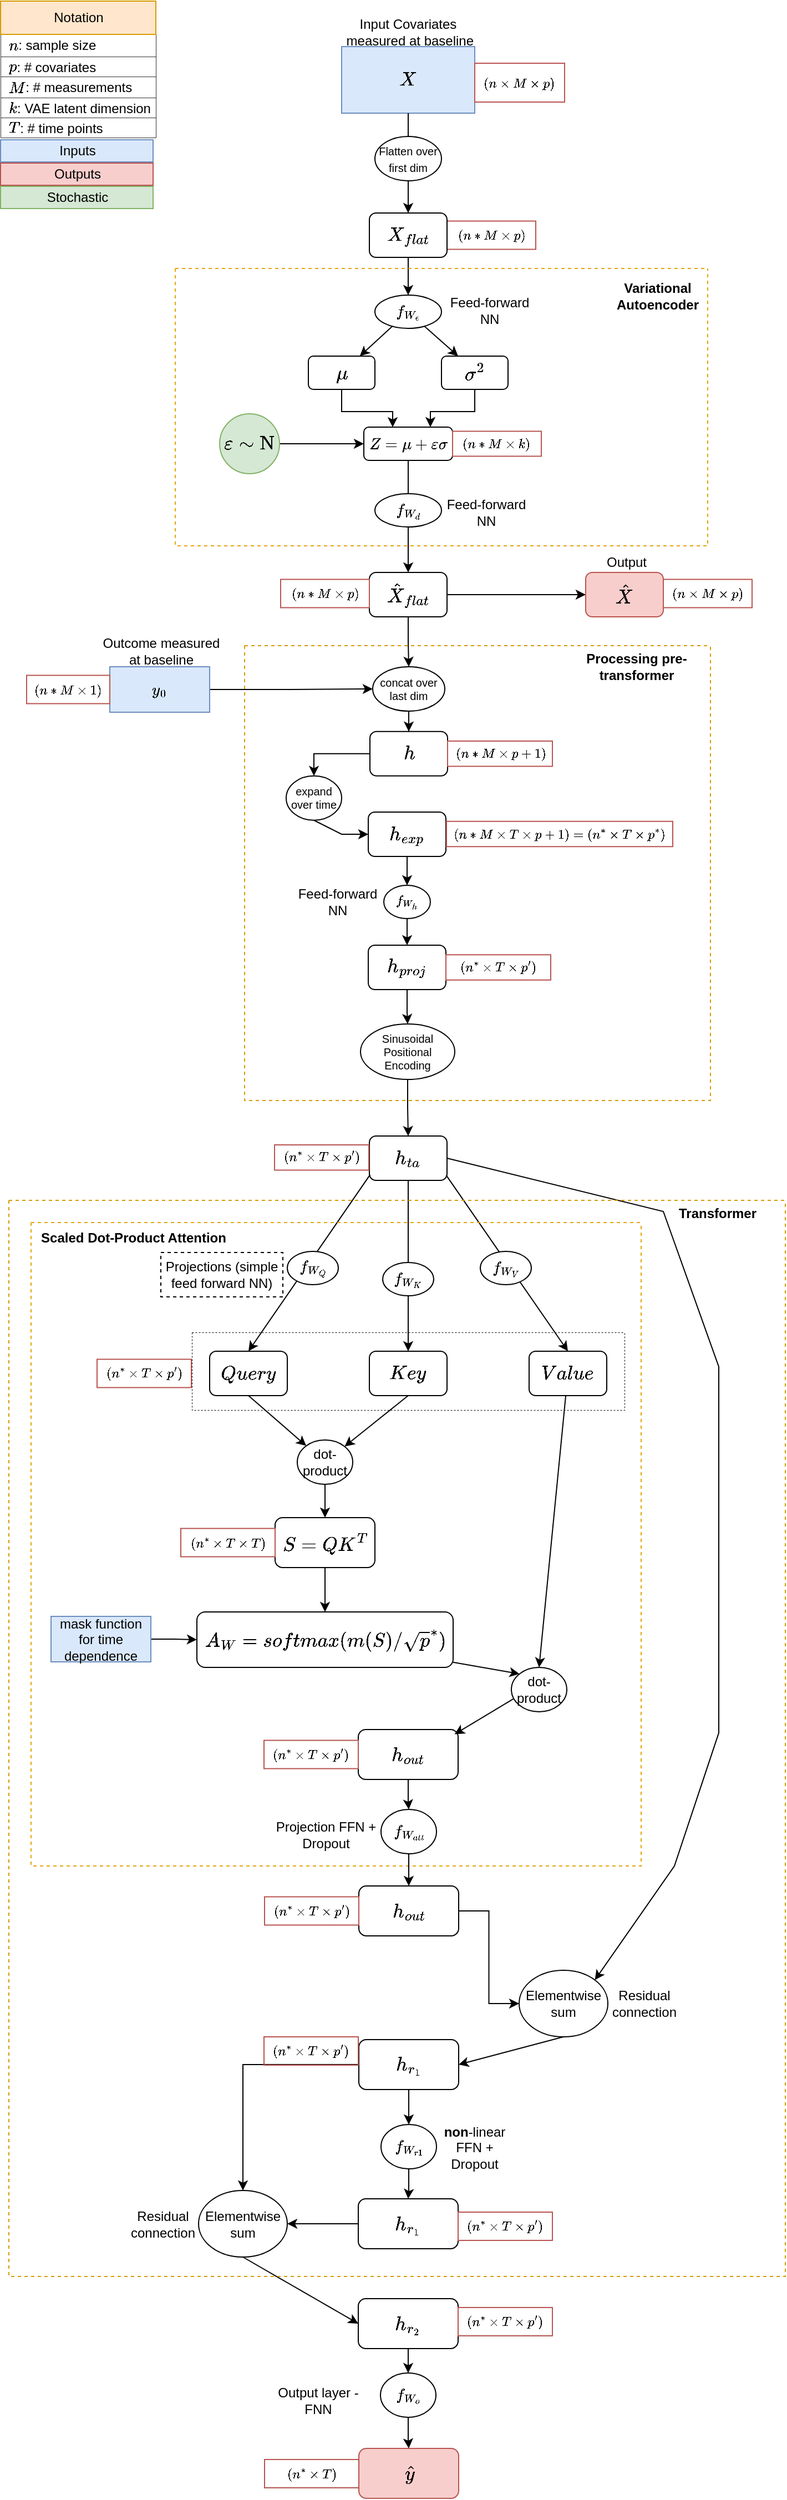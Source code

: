 <mxfile version="28.1.2" pages="2">
  <diagram name="Page-1" id="qyKOhX7wKubJx3A1yhwW">
    <mxGraphModel dx="950" dy="575" grid="1" gridSize="10" guides="1" tooltips="1" connect="1" arrows="1" fold="1" page="1" pageScale="1" pageWidth="827" pageHeight="1169" math="1" shadow="0">
      <root>
        <mxCell id="0" />
        <mxCell id="1" parent="0" />
        <mxCell id="rzhAfjj5DbKfYVlqXlJ3-1" value="&lt;div&gt;&lt;font style=&quot;font-size: 15px;&quot;&gt;\(X\)&lt;/font&gt;&lt;/div&gt;" style="rounded=0;whiteSpace=wrap;html=1;fillColor=#dae8fc;strokeColor=#6c8ebf;" parent="1" vertex="1">
          <mxGeometry x="320" y="90" width="120" height="60" as="geometry" />
        </mxCell>
        <mxCell id="rzhAfjj5DbKfYVlqXlJ3-5" value="" style="edgeStyle=orthogonalEdgeStyle;rounded=0;orthogonalLoop=1;jettySize=auto;html=1;" parent="1" source="rzhAfjj5DbKfYVlqXlJ3-2" target="rzhAfjj5DbKfYVlqXlJ3-3" edge="1">
          <mxGeometry relative="1" as="geometry" />
        </mxCell>
        <mxCell id="gshfcQeMo9viiWqzpoU_-51" style="edgeStyle=orthogonalEdgeStyle;rounded=0;orthogonalLoop=1;jettySize=auto;html=1;entryX=0;entryY=0.5;entryDx=0;entryDy=0;" parent="1" source="rzhAfjj5DbKfYVlqXlJ3-3" target="gshfcQeMo9viiWqzpoU_-39" edge="1">
          <mxGeometry relative="1" as="geometry" />
        </mxCell>
        <mxCell id="SKo15fLE6GQcyllnIHAm-7" value="" style="edgeStyle=orthogonalEdgeStyle;rounded=0;orthogonalLoop=1;jettySize=auto;html=1;" parent="1" source="rzhAfjj5DbKfYVlqXlJ3-3" target="kir_VGYGd0OHTudOm7uo-5" edge="1">
          <mxGeometry relative="1" as="geometry" />
        </mxCell>
        <mxCell id="rzhAfjj5DbKfYVlqXlJ3-3" value="$$\hat{X}_{flat}$$" style="rounded=1;whiteSpace=wrap;html=1;fontSize=15;" parent="1" vertex="1">
          <mxGeometry x="345" y="564" width="70" height="40" as="geometry" />
        </mxCell>
        <mxCell id="rzhAfjj5DbKfYVlqXlJ3-6" value="$$f_{W_e}$$" style="ellipse;whiteSpace=wrap;html=1;" parent="1" vertex="1">
          <mxGeometry x="350" y="314" width="60" height="30" as="geometry" />
        </mxCell>
        <mxCell id="rzhAfjj5DbKfYVlqXlJ3-7" value="$$f_{W_d}$$" style="ellipse;whiteSpace=wrap;html=1;" parent="1" vertex="1">
          <mxGeometry x="350" y="493" width="60" height="30" as="geometry" />
        </mxCell>
        <mxCell id="gshfcQeMo9viiWqzpoU_-1" value="$$(n \times M&amp;nbsp;\times&amp;nbsp;p)$$" style="text;html=1;align=center;verticalAlign=middle;whiteSpace=wrap;rounded=0;fillColor=none;strokeColor=#b85450;gradientColor=none;fillStyle=auto;shadow=0;fontSize=10;" parent="1" vertex="1">
          <mxGeometry x="440" y="105" width="81" height="35" as="geometry" />
        </mxCell>
        <mxCell id="gshfcQeMo9viiWqzpoU_-5" value="&lt;div&gt;Input Covariates&lt;/div&gt;&amp;nbsp;measured at baseline" style="text;html=1;align=center;verticalAlign=middle;whiteSpace=wrap;rounded=0;" parent="1" vertex="1">
          <mxGeometry x="310" y="62" width="140" height="30" as="geometry" />
        </mxCell>
        <mxCell id="gshfcQeMo9viiWqzpoU_-7" value="$$\mu$$" style="rounded=1;whiteSpace=wrap;html=1;fontSize=15;" parent="1" vertex="1">
          <mxGeometry x="290" y="369" width="60" height="30" as="geometry" />
        </mxCell>
        <mxCell id="gshfcQeMo9viiWqzpoU_-18" style="edgeStyle=orthogonalEdgeStyle;rounded=0;orthogonalLoop=1;jettySize=auto;html=1;entryX=0.75;entryY=0;entryDx=0;entryDy=0;" parent="1" source="gshfcQeMo9viiWqzpoU_-8" target="rzhAfjj5DbKfYVlqXlJ3-2" edge="1">
          <mxGeometry relative="1" as="geometry" />
        </mxCell>
        <mxCell id="gshfcQeMo9viiWqzpoU_-8" value="$$\sigma^2$$" style="rounded=1;whiteSpace=wrap;html=1;fontSize=15;" parent="1" vertex="1">
          <mxGeometry x="410" y="369" width="60" height="30" as="geometry" />
        </mxCell>
        <mxCell id="gshfcQeMo9viiWqzpoU_-9" value="" style="endArrow=none;html=1;rounded=0;entryX=0.5;entryY=1;entryDx=0;entryDy=0;exitX=0.5;exitY=0;exitDx=0;exitDy=0;" parent="1" source="gshfcQeMo9viiWqzpoU_-35" target="rzhAfjj5DbKfYVlqXlJ3-1" edge="1">
          <mxGeometry width="50" height="50" relative="1" as="geometry">
            <mxPoint x="320" y="330" as="sourcePoint" />
            <mxPoint x="370" y="280" as="targetPoint" />
          </mxGeometry>
        </mxCell>
        <mxCell id="gshfcQeMo9viiWqzpoU_-11" value="" style="endArrow=classic;html=1;rounded=0;entryX=0.25;entryY=0;entryDx=0;entryDy=0;" parent="1" source="rzhAfjj5DbKfYVlqXlJ3-6" target="gshfcQeMo9viiWqzpoU_-8" edge="1">
          <mxGeometry width="50" height="50" relative="1" as="geometry">
            <mxPoint x="320" y="463" as="sourcePoint" />
            <mxPoint x="370" y="413" as="targetPoint" />
          </mxGeometry>
        </mxCell>
        <mxCell id="gshfcQeMo9viiWqzpoU_-12" value="" style="endArrow=classic;html=1;rounded=0;" parent="1" source="rzhAfjj5DbKfYVlqXlJ3-6" target="gshfcQeMo9viiWqzpoU_-7" edge="1">
          <mxGeometry width="50" height="50" relative="1" as="geometry">
            <mxPoint x="560" y="373" as="sourcePoint" />
            <mxPoint x="591" y="402" as="targetPoint" />
          </mxGeometry>
        </mxCell>
        <mxCell id="gshfcQeMo9viiWqzpoU_-15" value="" style="edgeStyle=orthogonalEdgeStyle;rounded=0;orthogonalLoop=1;jettySize=auto;html=1;" parent="1" source="gshfcQeMo9viiWqzpoU_-14" target="rzhAfjj5DbKfYVlqXlJ3-2" edge="1">
          <mxGeometry relative="1" as="geometry" />
        </mxCell>
        <mxCell id="gshfcQeMo9viiWqzpoU_-14" value="$$\varepsilon \sim \text{N}$$" style="ellipse;whiteSpace=wrap;html=1;aspect=fixed;fontSize=15;fillColor=#d5e8d4;strokeColor=#82b366;" parent="1" vertex="1">
          <mxGeometry x="210" y="421" width="54" height="54" as="geometry" />
        </mxCell>
        <mxCell id="gshfcQeMo9viiWqzpoU_-17" style="edgeStyle=orthogonalEdgeStyle;rounded=0;orthogonalLoop=1;jettySize=auto;html=1;entryX=0.325;entryY=0.002;entryDx=0;entryDy=0;entryPerimeter=0;" parent="1" source="gshfcQeMo9viiWqzpoU_-7" target="rzhAfjj5DbKfYVlqXlJ3-2" edge="1">
          <mxGeometry relative="1" as="geometry" />
        </mxCell>
        <mxCell id="gshfcQeMo9viiWqzpoU_-25" value="" style="shape=table;startSize=0;container=1;collapsible=0;childLayout=tableLayout;fontSize=11;fillColor=none;strokeColor=default;perimeterSpacing=0;strokeWidth=0.5;opacity=80;" parent="1" vertex="1">
          <mxGeometry x="12.5" y="79" width="140" height="93" as="geometry" />
        </mxCell>
        <mxCell id="gshfcQeMo9viiWqzpoU_-26" value="" style="shape=tableRow;horizontal=0;startSize=0;swimlaneHead=0;swimlaneBody=0;strokeColor=inherit;top=0;left=0;bottom=0;right=0;collapsible=0;dropTarget=0;fillColor=none;points=[[0,0.5],[1,0.5]];portConstraint=eastwest;fontSize=16;" parent="gshfcQeMo9viiWqzpoU_-25" vertex="1">
          <mxGeometry width="140" height="20" as="geometry" />
        </mxCell>
        <mxCell id="gshfcQeMo9viiWqzpoU_-27" value="\(n\): sample size" style="shape=partialRectangle;html=1;whiteSpace=wrap;connectable=0;strokeColor=inherit;overflow=hidden;fillColor=none;top=0;left=0;bottom=0;right=0;pointerEvents=1;fontSize=12;align=left;spacingLeft=5;" parent="gshfcQeMo9viiWqzpoU_-26" vertex="1">
          <mxGeometry width="140" height="20" as="geometry">
            <mxRectangle width="140" height="20" as="alternateBounds" />
          </mxGeometry>
        </mxCell>
        <mxCell id="gshfcQeMo9viiWqzpoU_-28" value="" style="shape=tableRow;horizontal=0;startSize=0;swimlaneHead=0;swimlaneBody=0;strokeColor=inherit;top=0;left=0;bottom=0;right=0;collapsible=0;dropTarget=0;fillColor=none;points=[[0,0.5],[1,0.5]];portConstraint=eastwest;fontSize=16;" parent="gshfcQeMo9viiWqzpoU_-25" vertex="1">
          <mxGeometry y="20" width="140" height="18" as="geometry" />
        </mxCell>
        <mxCell id="gshfcQeMo9viiWqzpoU_-29" value="\(p\): # covariates" style="shape=partialRectangle;html=1;whiteSpace=wrap;connectable=0;strokeColor=inherit;overflow=hidden;fillColor=none;top=0;left=0;bottom=0;right=0;pointerEvents=1;fontSize=12;align=left;spacingLeft=5;" parent="gshfcQeMo9viiWqzpoU_-28" vertex="1">
          <mxGeometry width="140" height="18" as="geometry">
            <mxRectangle width="140" height="18" as="alternateBounds" />
          </mxGeometry>
        </mxCell>
        <mxCell id="gshfcQeMo9viiWqzpoU_-30" value="" style="shape=tableRow;horizontal=0;startSize=0;swimlaneHead=0;swimlaneBody=0;strokeColor=inherit;top=0;left=0;bottom=0;right=0;collapsible=0;dropTarget=0;fillColor=none;points=[[0,0.5],[1,0.5]];portConstraint=eastwest;fontSize=16;" parent="gshfcQeMo9viiWqzpoU_-25" vertex="1">
          <mxGeometry y="38" width="140" height="19" as="geometry" />
        </mxCell>
        <mxCell id="gshfcQeMo9viiWqzpoU_-31" value="\(M\): # measurements" style="shape=partialRectangle;html=1;whiteSpace=wrap;connectable=0;strokeColor=inherit;overflow=hidden;fillColor=none;top=0;left=0;bottom=0;right=0;pointerEvents=1;fontSize=12;align=left;spacingLeft=5;" parent="gshfcQeMo9viiWqzpoU_-30" vertex="1">
          <mxGeometry width="140" height="19" as="geometry">
            <mxRectangle width="140" height="19" as="alternateBounds" />
          </mxGeometry>
        </mxCell>
        <mxCell id="gshfcQeMo9viiWqzpoU_-32" style="shape=tableRow;horizontal=0;startSize=0;swimlaneHead=0;swimlaneBody=0;strokeColor=inherit;top=0;left=0;bottom=0;right=0;collapsible=0;dropTarget=0;fillColor=none;points=[[0,0.5],[1,0.5]];portConstraint=eastwest;fontSize=16;" parent="gshfcQeMo9viiWqzpoU_-25" vertex="1">
          <mxGeometry y="57" width="140" height="18" as="geometry" />
        </mxCell>
        <mxCell id="gshfcQeMo9viiWqzpoU_-33" value="\(k\): VAE latent dimension" style="shape=partialRectangle;html=1;whiteSpace=wrap;connectable=0;strokeColor=inherit;overflow=hidden;fillColor=none;top=0;left=0;bottom=0;right=0;pointerEvents=1;fontSize=12;align=left;spacingLeft=5;" parent="gshfcQeMo9viiWqzpoU_-32" vertex="1">
          <mxGeometry width="140" height="18" as="geometry">
            <mxRectangle width="140" height="18" as="alternateBounds" />
          </mxGeometry>
        </mxCell>
        <mxCell id="gshfcQeMo9viiWqzpoU_-48" style="shape=tableRow;horizontal=0;startSize=0;swimlaneHead=0;swimlaneBody=0;strokeColor=inherit;top=0;left=0;bottom=0;right=0;collapsible=0;dropTarget=0;fillColor=none;points=[[0,0.5],[1,0.5]];portConstraint=eastwest;fontSize=16;" parent="gshfcQeMo9viiWqzpoU_-25" vertex="1">
          <mxGeometry y="75" width="140" height="18" as="geometry" />
        </mxCell>
        <mxCell id="gshfcQeMo9viiWqzpoU_-49" value="\(T\): # time points" style="shape=partialRectangle;html=1;whiteSpace=wrap;connectable=0;strokeColor=inherit;overflow=hidden;fillColor=none;top=0;left=0;bottom=0;right=0;pointerEvents=1;fontSize=12;align=left;spacingLeft=5;" parent="gshfcQeMo9viiWqzpoU_-48" vertex="1">
          <mxGeometry width="140" height="18" as="geometry">
            <mxRectangle width="140" height="18" as="alternateBounds" />
          </mxGeometry>
        </mxCell>
        <mxCell id="gshfcQeMo9viiWqzpoU_-34" value="Notation" style="text;html=1;align=center;verticalAlign=middle;whiteSpace=wrap;rounded=0;fillColor=#ffe6cc;strokeColor=#d79b00;" parent="1" vertex="1">
          <mxGeometry x="12.5" y="49" width="140" height="30" as="geometry" />
        </mxCell>
        <mxCell id="gshfcQeMo9viiWqzpoU_-36" value="$$(n * M&amp;nbsp;\times&amp;nbsp;p)$$" style="text;html=1;align=center;verticalAlign=middle;whiteSpace=wrap;rounded=0;fillColor=none;strokeColor=#b85450;gradientColor=none;fillStyle=auto;shadow=0;fontSize=10;" parent="1" vertex="1">
          <mxGeometry x="415" y="247.25" width="80" height="25.5" as="geometry" />
        </mxCell>
        <mxCell id="SKo15fLE6GQcyllnIHAm-4" value="" style="edgeStyle=orthogonalEdgeStyle;rounded=0;orthogonalLoop=1;jettySize=auto;html=1;entryX=0.5;entryY=0;entryDx=0;entryDy=0;" parent="1" source="gshfcQeMo9viiWqzpoU_-37" target="rzhAfjj5DbKfYVlqXlJ3-6" edge="1">
          <mxGeometry relative="1" as="geometry" />
        </mxCell>
        <mxCell id="gshfcQeMo9viiWqzpoU_-37" value="$$X_{flat}$$" style="rounded=1;whiteSpace=wrap;html=1;fontSize=15;" parent="1" vertex="1">
          <mxGeometry x="345" y="240" width="70" height="40" as="geometry" />
        </mxCell>
        <mxCell id="gshfcQeMo9viiWqzpoU_-38" value="$$(n * M&amp;nbsp;\times&amp;nbsp;p)$$" style="text;html=1;align=center;verticalAlign=middle;whiteSpace=wrap;rounded=0;fillColor=none;strokeColor=#b85450;gradientColor=none;fillStyle=auto;shadow=0;fontSize=10;" parent="1" vertex="1">
          <mxGeometry x="265" y="570.25" width="80" height="25.5" as="geometry" />
        </mxCell>
        <mxCell id="gshfcQeMo9viiWqzpoU_-39" value="$$\hat{X}$$" style="rounded=1;whiteSpace=wrap;html=1;fontSize=15;fillColor=#f8cecc;strokeColor=#b85450;" parent="1" vertex="1">
          <mxGeometry x="540" y="564" width="70" height="40" as="geometry" />
        </mxCell>
        <mxCell id="gshfcQeMo9viiWqzpoU_-41" value="Output" style="text;html=1;align=center;verticalAlign=middle;whiteSpace=wrap;rounded=0;" parent="1" vertex="1">
          <mxGeometry x="547" y="540" width="60" height="30" as="geometry" />
        </mxCell>
        <mxCell id="gshfcQeMo9viiWqzpoU_-42" value="$$(n \times M&amp;nbsp;\times&amp;nbsp;p)$$" style="text;html=1;align=center;verticalAlign=middle;whiteSpace=wrap;rounded=0;fillColor=none;strokeColor=#b85450;gradientColor=none;fillStyle=auto;shadow=0;fontSize=10;" parent="1" vertex="1">
          <mxGeometry x="610" y="570.25" width="80" height="25.5" as="geometry" />
        </mxCell>
        <mxCell id="SKo15fLE6GQcyllnIHAm-9" value="" style="edgeStyle=orthogonalEdgeStyle;rounded=0;orthogonalLoop=1;jettySize=auto;html=1;entryX=0;entryY=0.5;entryDx=0;entryDy=0;" parent="1" source="gshfcQeMo9viiWqzpoU_-52" target="kir_VGYGd0OHTudOm7uo-5" edge="1">
          <mxGeometry relative="1" as="geometry">
            <mxPoint x="300" y="689.5" as="targetPoint" />
          </mxGeometry>
        </mxCell>
        <mxCell id="gshfcQeMo9viiWqzpoU_-52" value="$$y_0$$" style="rounded=0;whiteSpace=wrap;html=1;fillColor=#dae8fc;strokeColor=#6c8ebf;" parent="1" vertex="1">
          <mxGeometry x="111" y="649" width="90" height="41" as="geometry" />
        </mxCell>
        <mxCell id="gshfcQeMo9viiWqzpoU_-53" value="$$(n * M \times 1)$$" style="text;html=1;align=center;verticalAlign=middle;whiteSpace=wrap;rounded=0;fillColor=none;strokeColor=#b85450;gradientColor=none;fillStyle=auto;shadow=0;fontSize=10;" parent="1" vertex="1">
          <mxGeometry x="36" y="656.75" width="75" height="25.5" as="geometry" />
        </mxCell>
        <mxCell id="kir_VGYGd0OHTudOm7uo-4" value="&lt;div&gt;$$h_{ta}$$&lt;/div&gt;" style="rounded=1;whiteSpace=wrap;html=1;fontSize=15;" parent="1" vertex="1">
          <mxGeometry x="345" y="1072" width="70" height="40" as="geometry" />
        </mxCell>
        <mxCell id="SKo15fLE6GQcyllnIHAm-11" value="" style="edgeStyle=orthogonalEdgeStyle;rounded=0;orthogonalLoop=1;jettySize=auto;html=1;entryX=0.5;entryY=0;entryDx=0;entryDy=0;" parent="1" source="kir_VGYGd0OHTudOm7uo-5" target="SKo15fLE6GQcyllnIHAm-10" edge="1">
          <mxGeometry relative="1" as="geometry" />
        </mxCell>
        <mxCell id="kir_VGYGd0OHTudOm7uo-5" value="concat over last dim" style="ellipse;whiteSpace=wrap;html=1;fontSize=10;" parent="1" vertex="1">
          <mxGeometry x="348" y="649" width="65" height="40" as="geometry" />
        </mxCell>
        <mxCell id="kir_VGYGd0OHTudOm7uo-12" value="" style="swimlane;startSize=0;dashed=1;strokeColor=light-dark(#e5a50a, #ededed);container=0;" parent="1" vertex="1">
          <mxGeometry x="170" y="290" width="480" height="250" as="geometry" />
        </mxCell>
        <mxCell id="kir_VGYGd0OHTudOm7uo-13" value="&lt;b&gt;Variational Autoencoder&lt;/b&gt;" style="text;html=1;align=center;verticalAlign=middle;whiteSpace=wrap;rounded=0;" parent="kir_VGYGd0OHTudOm7uo-12" vertex="1">
          <mxGeometry x="405" y="10" width="60" height="30" as="geometry" />
        </mxCell>
        <mxCell id="kir_VGYGd0OHTudOm7uo-14" value="$$Query$$" style="rounded=1;whiteSpace=wrap;html=1;fontSize=15;" parent="1" vertex="1">
          <mxGeometry x="201" y="1266" width="70" height="40" as="geometry" />
        </mxCell>
        <mxCell id="kir_VGYGd0OHTudOm7uo-15" value="$$Value$$" style="rounded=1;whiteSpace=wrap;html=1;fontSize=15;" parent="1" vertex="1">
          <mxGeometry x="489" y="1266" width="70" height="40" as="geometry" />
        </mxCell>
        <mxCell id="kir_VGYGd0OHTudOm7uo-16" value="$$Key$$" style="rounded=1;whiteSpace=wrap;html=1;fontSize=15;" parent="1" vertex="1">
          <mxGeometry x="345" y="1266" width="70" height="40" as="geometry" />
        </mxCell>
        <mxCell id="kir_VGYGd0OHTudOm7uo-18" value="" style="endArrow=classic;html=1;rounded=0;exitX=0.01;exitY=0.87;exitDx=0;exitDy=0;exitPerimeter=0;entryX=0.5;entryY=0;entryDx=0;entryDy=0;" parent="1" source="kir_VGYGd0OHTudOm7uo-4" target="kir_VGYGd0OHTudOm7uo-14" edge="1">
          <mxGeometry width="50" height="50" relative="1" as="geometry">
            <mxPoint x="330" y="1246" as="sourcePoint" />
            <mxPoint x="380" y="1196" as="targetPoint" />
          </mxGeometry>
        </mxCell>
        <mxCell id="kir_VGYGd0OHTudOm7uo-19" value="" style="endArrow=classic;html=1;rounded=0;entryX=0.5;entryY=0;entryDx=0;entryDy=0;exitX=0.989;exitY=0.882;exitDx=0;exitDy=0;exitPerimeter=0;" parent="1" source="kir_VGYGd0OHTudOm7uo-4" target="kir_VGYGd0OHTudOm7uo-15" edge="1">
          <mxGeometry width="50" height="50" relative="1" as="geometry">
            <mxPoint x="530" y="1186" as="sourcePoint" />
            <mxPoint x="420" y="1311" as="targetPoint" />
          </mxGeometry>
        </mxCell>
        <mxCell id="kir_VGYGd0OHTudOm7uo-20" value="" style="endArrow=classic;html=1;rounded=0;entryX=0.5;entryY=0;entryDx=0;entryDy=0;" parent="1" source="kir_VGYGd0OHTudOm7uo-4" target="kir_VGYGd0OHTudOm7uo-16" edge="1">
          <mxGeometry width="50" height="50" relative="1" as="geometry">
            <mxPoint x="540" y="1186" as="sourcePoint" />
            <mxPoint x="430" y="1311" as="targetPoint" />
          </mxGeometry>
        </mxCell>
        <mxCell id="kir_VGYGd0OHTudOm7uo-21" value="$$f_{W_Q}$$" style="ellipse;whiteSpace=wrap;html=1;" parent="1" vertex="1">
          <mxGeometry x="271" y="1176" width="46" height="30" as="geometry" />
        </mxCell>
        <mxCell id="kir_VGYGd0OHTudOm7uo-22" value="$$f_{W_K}$$" style="ellipse;whiteSpace=wrap;html=1;" parent="1" vertex="1">
          <mxGeometry x="357" y="1186" width="46" height="30" as="geometry" />
        </mxCell>
        <mxCell id="kir_VGYGd0OHTudOm7uo-23" value="$$f_{W_V}$$" style="ellipse;whiteSpace=wrap;html=1;" parent="1" vertex="1">
          <mxGeometry x="445" y="1176" width="46" height="30" as="geometry" />
        </mxCell>
        <mxCell id="kir_VGYGd0OHTudOm7uo-26" value="Projections (simple feed forward NN)" style="text;html=1;align=center;verticalAlign=middle;whiteSpace=wrap;rounded=0;dashed=1;strokeColor=default;" parent="1" vertex="1">
          <mxGeometry x="157" y="1177" width="110" height="40" as="geometry" />
        </mxCell>
        <mxCell id="kir_VGYGd0OHTudOm7uo-27" value="$$(n^* \times T \times&amp;nbsp;p&#39;)$$" style="text;html=1;align=center;verticalAlign=middle;whiteSpace=wrap;rounded=0;fillColor=none;strokeColor=#b85450;gradientColor=none;fillStyle=auto;shadow=0;fontSize=10;" parent="1" vertex="1">
          <mxGeometry x="99.5" y="1273.25" width="85" height="25.5" as="geometry" />
        </mxCell>
        <mxCell id="kir_VGYGd0OHTudOm7uo-28" value="" style="swimlane;startSize=0;dashed=1;strokeWidth=0.5;" parent="1" vertex="1">
          <mxGeometry x="185" y="1249" width="390" height="70" as="geometry" />
        </mxCell>
        <mxCell id="kir_VGYGd0OHTudOm7uo-39" value="" style="edgeStyle=orthogonalEdgeStyle;rounded=0;orthogonalLoop=1;jettySize=auto;html=1;" parent="1" source="kir_VGYGd0OHTudOm7uo-29" target="kir_VGYGd0OHTudOm7uo-38" edge="1">
          <mxGeometry relative="1" as="geometry" />
        </mxCell>
        <mxCell id="kir_VGYGd0OHTudOm7uo-29" value="$$S = QK^T$$" style="rounded=1;whiteSpace=wrap;html=1;fontSize=15;" parent="1" vertex="1">
          <mxGeometry x="260" y="1416" width="90" height="45" as="geometry" />
        </mxCell>
        <mxCell id="kir_VGYGd0OHTudOm7uo-30" value="" style="endArrow=classic;html=1;rounded=0;exitX=0.5;exitY=1;exitDx=0;exitDy=0;" parent="1" source="kir_VGYGd0OHTudOm7uo-14" target="kir_VGYGd0OHTudOm7uo-31" edge="1">
          <mxGeometry width="50" height="50" relative="1" as="geometry">
            <mxPoint x="410" y="1456" as="sourcePoint" />
            <mxPoint x="460" y="1406" as="targetPoint" />
          </mxGeometry>
        </mxCell>
        <mxCell id="kir_VGYGd0OHTudOm7uo-34" value="" style="edgeStyle=orthogonalEdgeStyle;rounded=0;orthogonalLoop=1;jettySize=auto;html=1;" parent="1" source="kir_VGYGd0OHTudOm7uo-31" target="kir_VGYGd0OHTudOm7uo-29" edge="1">
          <mxGeometry relative="1" as="geometry" />
        </mxCell>
        <mxCell id="kir_VGYGd0OHTudOm7uo-31" value="dot-product" style="ellipse;whiteSpace=wrap;html=1;" parent="1" vertex="1">
          <mxGeometry x="280" y="1346" width="50" height="40" as="geometry" />
        </mxCell>
        <mxCell id="kir_VGYGd0OHTudOm7uo-32" value="" style="endArrow=classic;html=1;rounded=0;exitX=0.5;exitY=1;exitDx=0;exitDy=0;" parent="1" source="kir_VGYGd0OHTudOm7uo-16" target="kir_VGYGd0OHTudOm7uo-31" edge="1">
          <mxGeometry width="50" height="50" relative="1" as="geometry">
            <mxPoint x="340" y="1366" as="sourcePoint" />
            <mxPoint x="392" y="1411" as="targetPoint" />
          </mxGeometry>
        </mxCell>
        <mxCell id="kir_VGYGd0OHTudOm7uo-35" value="$$(n^* \times T \times T)$$" style="text;html=1;align=center;verticalAlign=middle;whiteSpace=wrap;rounded=0;fillColor=none;strokeColor=#b85450;gradientColor=none;fillStyle=auto;shadow=0;fontSize=10;" parent="1" vertex="1">
          <mxGeometry x="175" y="1425.75" width="85" height="25.5" as="geometry" />
        </mxCell>
        <mxCell id="kir_VGYGd0OHTudOm7uo-38" value="$$A_W = softmax(m(S) / \sqrt p^*)$$" style="rounded=1;whiteSpace=wrap;html=1;fontSize=15;" parent="1" vertex="1">
          <mxGeometry x="189.5" y="1501" width="231" height="50" as="geometry" />
        </mxCell>
        <mxCell id="kir_VGYGd0OHTudOm7uo-41" value="" style="edgeStyle=orthogonalEdgeStyle;rounded=0;orthogonalLoop=1;jettySize=auto;html=1;" parent="1" source="kir_VGYGd0OHTudOm7uo-40" target="kir_VGYGd0OHTudOm7uo-38" edge="1">
          <mxGeometry relative="1" as="geometry" />
        </mxCell>
        <mxCell id="kir_VGYGd0OHTudOm7uo-40" value="&lt;div&gt;mask function for time dependence&lt;/div&gt;" style="rounded=0;whiteSpace=wrap;html=1;fillColor=#dae8fc;strokeColor=#6c8ebf;" parent="1" vertex="1">
          <mxGeometry x="58" y="1505" width="90" height="41" as="geometry" />
        </mxCell>
        <mxCell id="kir_VGYGd0OHTudOm7uo-42" value="dot-product" style="ellipse;whiteSpace=wrap;html=1;" parent="1" vertex="1">
          <mxGeometry x="473" y="1551" width="50" height="40" as="geometry" />
        </mxCell>
        <mxCell id="SKo15fLE6GQcyllnIHAm-31" value="" style="edgeStyle=orthogonalEdgeStyle;rounded=0;orthogonalLoop=1;jettySize=auto;html=1;entryX=0.5;entryY=0;entryDx=0;entryDy=0;" parent="1" source="kir_VGYGd0OHTudOm7uo-43" target="SKo15fLE6GQcyllnIHAm-29" edge="1">
          <mxGeometry relative="1" as="geometry" />
        </mxCell>
        <mxCell id="kir_VGYGd0OHTudOm7uo-43" value="$$h_{out}$$" style="rounded=1;whiteSpace=wrap;html=1;fontSize=15;" parent="1" vertex="1">
          <mxGeometry x="335" y="1607" width="90" height="45" as="geometry" />
        </mxCell>
        <mxCell id="kir_VGYGd0OHTudOm7uo-44" value="" style="endArrow=classic;html=1;rounded=0;exitX=0.034;exitY=0.71;exitDx=0;exitDy=0;entryX=0.965;entryY=0.095;entryDx=0;entryDy=0;entryPerimeter=0;exitPerimeter=0;" parent="1" source="kir_VGYGd0OHTudOm7uo-42" target="kir_VGYGd0OHTudOm7uo-43" edge="1">
          <mxGeometry width="50" height="50" relative="1" as="geometry">
            <mxPoint x="480" y="1702" as="sourcePoint" />
            <mxPoint x="530" y="1652" as="targetPoint" />
          </mxGeometry>
        </mxCell>
        <mxCell id="kir_VGYGd0OHTudOm7uo-45" value="" style="endArrow=classic;html=1;rounded=0;entryX=0;entryY=0;entryDx=0;entryDy=0;" parent="1" source="kir_VGYGd0OHTudOm7uo-38" target="kir_VGYGd0OHTudOm7uo-42" edge="1">
          <mxGeometry width="50" height="50" relative="1" as="geometry">
            <mxPoint x="561" y="1606" as="sourcePoint" />
            <mxPoint x="510" y="1646" as="targetPoint" />
          </mxGeometry>
        </mxCell>
        <mxCell id="kir_VGYGd0OHTudOm7uo-46" value="" style="endArrow=classic;html=1;rounded=0;entryX=0.5;entryY=0;entryDx=0;entryDy=0;" parent="1" source="kir_VGYGd0OHTudOm7uo-15" target="kir_VGYGd0OHTudOm7uo-42" edge="1">
          <mxGeometry width="50" height="50" relative="1" as="geometry">
            <mxPoint x="601" y="1426" as="sourcePoint" />
            <mxPoint x="550" y="1466" as="targetPoint" />
          </mxGeometry>
        </mxCell>
        <mxCell id="kir_VGYGd0OHTudOm7uo-47" value="$$(n^* \times T \times&amp;nbsp;p&#39;)$$" style="text;html=1;align=center;verticalAlign=middle;whiteSpace=wrap;rounded=0;fillColor=none;strokeColor=#b85450;gradientColor=none;fillStyle=auto;shadow=0;fontSize=10;" parent="1" vertex="1">
          <mxGeometry x="250" y="1616.75" width="85" height="25.5" as="geometry" />
        </mxCell>
        <mxCell id="SKo15fLE6GQcyllnIHAm-63" value="" style="edgeStyle=orthogonalEdgeStyle;rounded=0;orthogonalLoop=1;jettySize=auto;html=1;" parent="1" source="kir_VGYGd0OHTudOm7uo-48" target="kir_VGYGd0OHTudOm7uo-50" edge="1">
          <mxGeometry relative="1" as="geometry" />
        </mxCell>
        <mxCell id="kir_VGYGd0OHTudOm7uo-48" value="$$f_{W_o}$$" style="ellipse;whiteSpace=wrap;html=1;" parent="1" vertex="1">
          <mxGeometry x="355" y="2187" width="50" height="40" as="geometry" />
        </mxCell>
        <mxCell id="kir_VGYGd0OHTudOm7uo-50" value="$$\hat{y}$$" style="rounded=1;whiteSpace=wrap;html=1;fontSize=15;fillColor=#f8cecc;strokeColor=#b85450;" parent="1" vertex="1">
          <mxGeometry x="335.5" y="2255" width="90" height="45" as="geometry" />
        </mxCell>
        <mxCell id="kir_VGYGd0OHTudOm7uo-52" value="$$(n^* \times T)$$" style="text;html=1;align=center;verticalAlign=middle;whiteSpace=wrap;rounded=0;fillColor=none;strokeColor=#b85450;gradientColor=none;fillStyle=auto;shadow=0;fontSize=10;" parent="1" vertex="1">
          <mxGeometry x="250.5" y="2265" width="85" height="25.5" as="geometry" />
        </mxCell>
        <mxCell id="kir_VGYGd0OHTudOm7uo-53" value="Output layer - FNN" style="text;html=1;align=center;verticalAlign=middle;whiteSpace=wrap;rounded=0;" parent="1" vertex="1">
          <mxGeometry x="249" y="2197" width="100" height="30" as="geometry" />
        </mxCell>
        <mxCell id="kir_VGYGd0OHTudOm7uo-56" value="" style="swimlane;startSize=0;dashed=1;strokeColor=light-dark(#e5a50a, #ededed);container=0;" parent="1" vertex="1">
          <mxGeometry x="40" y="1150" width="550" height="580" as="geometry">
            <mxRectangle x="40" y="960" width="50" height="40" as="alternateBounds" />
          </mxGeometry>
        </mxCell>
        <mxCell id="kir_VGYGd0OHTudOm7uo-57" value="&lt;b&gt;Scaled Dot-Product Attention&lt;/b&gt;" style="text;html=1;align=center;verticalAlign=middle;whiteSpace=wrap;rounded=0;" parent="kir_VGYGd0OHTudOm7uo-56" vertex="1">
          <mxGeometry y="-1" width="185" height="30" as="geometry" />
        </mxCell>
        <mxCell id="SKo15fLE6GQcyllnIHAm-3" style="edgeStyle=orthogonalEdgeStyle;rounded=0;orthogonalLoop=1;jettySize=auto;html=1;entryX=0.5;entryY=0;entryDx=0;entryDy=0;" parent="1" source="gshfcQeMo9viiWqzpoU_-35" target="gshfcQeMo9viiWqzpoU_-37" edge="1">
          <mxGeometry relative="1" as="geometry" />
        </mxCell>
        <mxCell id="SKo15fLE6GQcyllnIHAm-5" value="Outcome measured at baseline" style="text;html=1;align=center;verticalAlign=middle;whiteSpace=wrap;rounded=0;" parent="1" vertex="1">
          <mxGeometry x="99.5" y="620" width="115" height="30" as="geometry" />
        </mxCell>
        <mxCell id="SKo15fLE6GQcyllnIHAm-22" value="" style="edgeStyle=orthogonalEdgeStyle;rounded=0;orthogonalLoop=1;jettySize=auto;html=1;entryX=0.5;entryY=0;entryDx=0;entryDy=0;" parent="1" source="SKo15fLE6GQcyllnIHAm-18" target="kir_VGYGd0OHTudOm7uo-4" edge="1">
          <mxGeometry relative="1" as="geometry">
            <mxPoint x="380" y="1030" as="targetPoint" />
          </mxGeometry>
        </mxCell>
        <mxCell id="SKo15fLE6GQcyllnIHAm-18" value="Sinusoidal Positional Encoding" style="ellipse;whiteSpace=wrap;html=1;fontSize=10;" parent="1" vertex="1">
          <mxGeometry x="337" y="971" width="85" height="50" as="geometry" />
        </mxCell>
        <mxCell id="SKo15fLE6GQcyllnIHAm-24" value="Inputs" style="rounded=0;whiteSpace=wrap;html=1;fillColor=#dae8fc;strokeColor=#6c8ebf;" parent="1" vertex="1">
          <mxGeometry x="12.5" y="174" width="137.5" height="20" as="geometry" />
        </mxCell>
        <mxCell id="SKo15fLE6GQcyllnIHAm-26" value="&lt;div&gt;Outputs&lt;/div&gt;" style="rounded=0;whiteSpace=wrap;html=1;fillColor=#f8cecc;strokeColor=#b85450;" parent="1" vertex="1">
          <mxGeometry x="12.5" y="195" width="137.5" height="20" as="geometry" />
        </mxCell>
        <mxCell id="SKo15fLE6GQcyllnIHAm-27" value="Stochastic" style="rounded=0;whiteSpace=wrap;html=1;fillColor=#d5e8d4;strokeColor=#82b366;" parent="1" vertex="1">
          <mxGeometry x="12.5" y="216" width="137.5" height="20" as="geometry" />
        </mxCell>
        <mxCell id="SKo15fLE6GQcyllnIHAm-35" value="Elementwise sum" style="ellipse;whiteSpace=wrap;html=1;" parent="1" vertex="1">
          <mxGeometry x="480" y="1824" width="80" height="60" as="geometry" />
        </mxCell>
        <mxCell id="SKo15fLE6GQcyllnIHAm-37" value="" style="edgeStyle=orthogonalEdgeStyle;rounded=0;orthogonalLoop=1;jettySize=auto;html=1;entryX=0;entryY=0.5;entryDx=0;entryDy=0;" parent="1" source="SKo15fLE6GQcyllnIHAm-32" target="SKo15fLE6GQcyllnIHAm-35" edge="1">
          <mxGeometry relative="1" as="geometry">
            <mxPoint x="380.5" y="1865.5" as="targetPoint" />
          </mxGeometry>
        </mxCell>
        <mxCell id="SKo15fLE6GQcyllnIHAm-38" value="" style="endArrow=classic;html=1;rounded=0;exitX=1;exitY=0.5;exitDx=0;exitDy=0;entryX=1;entryY=0;entryDx=0;entryDy=0;" parent="1" source="kir_VGYGd0OHTudOm7uo-4" target="SKo15fLE6GQcyllnIHAm-35" edge="1">
          <mxGeometry width="50" height="50" relative="1" as="geometry">
            <mxPoint x="650" y="1290" as="sourcePoint" />
            <mxPoint x="620" y="1750" as="targetPoint" />
            <Array as="points">
              <mxPoint x="610" y="1140" />
              <mxPoint x="660" y="1280" />
              <mxPoint x="660" y="1610" />
              <mxPoint x="620" y="1730" />
            </Array>
          </mxGeometry>
        </mxCell>
        <mxCell id="SKo15fLE6GQcyllnIHAm-39" value="Residual connection" style="text;html=1;align=center;verticalAlign=middle;whiteSpace=wrap;rounded=0;" parent="1" vertex="1">
          <mxGeometry x="563" y="1839" width="60" height="30" as="geometry" />
        </mxCell>
        <mxCell id="SKo15fLE6GQcyllnIHAm-49" value="" style="edgeStyle=orthogonalEdgeStyle;rounded=0;orthogonalLoop=1;jettySize=auto;html=1;" parent="1" source="SKo15fLE6GQcyllnIHAm-40" target="SKo15fLE6GQcyllnIHAm-48" edge="1">
          <mxGeometry relative="1" as="geometry" />
        </mxCell>
        <mxCell id="SKo15fLE6GQcyllnIHAm-40" value="$$f_{W_{r1}}$$" style="ellipse;whiteSpace=wrap;html=1;" parent="1" vertex="1">
          <mxGeometry x="355.5" y="1963" width="50" height="40" as="geometry" />
        </mxCell>
        <mxCell id="SKo15fLE6GQcyllnIHAm-45" value="" style="edgeStyle=orthogonalEdgeStyle;rounded=0;orthogonalLoop=1;jettySize=auto;html=1;entryX=0.5;entryY=0;entryDx=0;entryDy=0;" parent="1" source="SKo15fLE6GQcyllnIHAm-41" target="SKo15fLE6GQcyllnIHAm-40" edge="1">
          <mxGeometry relative="1" as="geometry" />
        </mxCell>
        <mxCell id="SKo15fLE6GQcyllnIHAm-52" value="" style="edgeStyle=orthogonalEdgeStyle;rounded=0;orthogonalLoop=1;jettySize=auto;html=1;entryX=0.5;entryY=0;entryDx=0;entryDy=0;" parent="1" source="SKo15fLE6GQcyllnIHAm-41" target="SKo15fLE6GQcyllnIHAm-46" edge="1">
          <mxGeometry relative="1" as="geometry">
            <mxPoint x="250.5" y="1909" as="targetPoint" />
          </mxGeometry>
        </mxCell>
        <mxCell id="SKo15fLE6GQcyllnIHAm-41" value="$$h_{r_1}$$" style="rounded=1;whiteSpace=wrap;html=1;fontSize=15;" parent="1" vertex="1">
          <mxGeometry x="335.5" y="1886.5" width="90" height="45" as="geometry" />
        </mxCell>
        <mxCell id="SKo15fLE6GQcyllnIHAm-42" value="" style="endArrow=classic;html=1;rounded=0;exitX=0.5;exitY=1;exitDx=0;exitDy=0;entryX=1;entryY=0.5;entryDx=0;entryDy=0;" parent="1" source="SKo15fLE6GQcyllnIHAm-35" target="SKo15fLE6GQcyllnIHAm-41" edge="1">
          <mxGeometry width="50" height="50" relative="1" as="geometry">
            <mxPoint x="513" y="2000" as="sourcePoint" />
            <mxPoint x="563" y="1950" as="targetPoint" />
            <Array as="points" />
          </mxGeometry>
        </mxCell>
        <mxCell id="SKo15fLE6GQcyllnIHAm-44" value="&lt;b&gt;non&lt;/b&gt;-linear FFN + Dropout" style="text;html=1;align=center;verticalAlign=middle;whiteSpace=wrap;rounded=0;" parent="1" vertex="1">
          <mxGeometry x="410" y="1969" width="60" height="30" as="geometry" />
        </mxCell>
        <mxCell id="SKo15fLE6GQcyllnIHAm-46" value="Elementwise sum" style="ellipse;whiteSpace=wrap;html=1;" parent="1" vertex="1">
          <mxGeometry x="191" y="2022.5" width="80" height="60" as="geometry" />
        </mxCell>
        <mxCell id="SKo15fLE6GQcyllnIHAm-47" value="Residual connection" style="text;html=1;align=center;verticalAlign=middle;whiteSpace=wrap;rounded=0;" parent="1" vertex="1">
          <mxGeometry x="129" y="2037.5" width="60" height="30" as="geometry" />
        </mxCell>
        <mxCell id="SKo15fLE6GQcyllnIHAm-50" value="" style="edgeStyle=orthogonalEdgeStyle;rounded=0;orthogonalLoop=1;jettySize=auto;html=1;" parent="1" source="SKo15fLE6GQcyllnIHAm-48" target="SKo15fLE6GQcyllnIHAm-46" edge="1">
          <mxGeometry relative="1" as="geometry" />
        </mxCell>
        <mxCell id="SKo15fLE6GQcyllnIHAm-48" value="$$h_{r_1}$$" style="rounded=1;whiteSpace=wrap;html=1;fontSize=15;" parent="1" vertex="1">
          <mxGeometry x="335" y="2030" width="90" height="45" as="geometry" />
        </mxCell>
        <mxCell id="SKo15fLE6GQcyllnIHAm-61" value="" style="edgeStyle=orthogonalEdgeStyle;rounded=0;orthogonalLoop=1;jettySize=auto;html=1;entryX=0.5;entryY=0;entryDx=0;entryDy=0;" parent="1" source="SKo15fLE6GQcyllnIHAm-53" target="kir_VGYGd0OHTudOm7uo-48" edge="1">
          <mxGeometry relative="1" as="geometry" />
        </mxCell>
        <mxCell id="SKo15fLE6GQcyllnIHAm-53" value="$$h_{r_2}$$" style="rounded=1;whiteSpace=wrap;html=1;fontSize=15;" parent="1" vertex="1">
          <mxGeometry x="335" y="2120" width="90" height="45" as="geometry" />
        </mxCell>
        <mxCell id="SKo15fLE6GQcyllnIHAm-56" value="" style="endArrow=classic;html=1;rounded=0;exitX=0.5;exitY=1;exitDx=0;exitDy=0;entryX=0;entryY=0.5;entryDx=0;entryDy=0;" parent="1" source="SKo15fLE6GQcyllnIHAm-46" target="SKo15fLE6GQcyllnIHAm-53" edge="1">
          <mxGeometry width="50" height="50" relative="1" as="geometry">
            <mxPoint x="210.0" y="2170" as="sourcePoint" />
            <mxPoint x="254.8" y="2130" as="targetPoint" />
          </mxGeometry>
        </mxCell>
        <mxCell id="SKo15fLE6GQcyllnIHAm-57" value="$$(n^* \times T \times&amp;nbsp;p&#39;)$$" style="text;html=1;align=center;verticalAlign=middle;whiteSpace=wrap;rounded=0;fillColor=none;strokeColor=#b85450;gradientColor=none;fillStyle=auto;shadow=0;fontSize=10;" parent="1" vertex="1">
          <mxGeometry x="250" y="1884" width="85" height="25.5" as="geometry" />
        </mxCell>
        <mxCell id="SKo15fLE6GQcyllnIHAm-58" value="$$(n^* \times T \times&amp;nbsp;p&#39;)$$" style="text;html=1;align=center;verticalAlign=middle;whiteSpace=wrap;rounded=0;fillColor=none;strokeColor=#b85450;gradientColor=none;fillStyle=auto;shadow=0;fontSize=10;" parent="1" vertex="1">
          <mxGeometry x="425" y="2042" width="85" height="25.5" as="geometry" />
        </mxCell>
        <mxCell id="SKo15fLE6GQcyllnIHAm-59" value="$$(n^* \times T \times&amp;nbsp;p&#39;)$$" style="text;html=1;align=center;verticalAlign=middle;whiteSpace=wrap;rounded=0;fillColor=none;strokeColor=#b85450;gradientColor=none;fillStyle=auto;shadow=0;fontSize=10;" parent="1" vertex="1">
          <mxGeometry x="425" y="2128" width="85" height="25.5" as="geometry" />
        </mxCell>
        <mxCell id="kir_VGYGd0OHTudOm7uo-58" value="Feed-forward NN" style="text;html=1;align=center;verticalAlign=middle;whiteSpace=wrap;rounded=0;" parent="1" vertex="1">
          <mxGeometry x="416" y="313" width="75" height="30" as="geometry" />
        </mxCell>
        <mxCell id="kir_VGYGd0OHTudOm7uo-60" value="Feed-forward NN" style="text;html=1;align=center;verticalAlign=middle;whiteSpace=wrap;rounded=0;" parent="1" vertex="1">
          <mxGeometry x="413" y="495" width="75" height="30" as="geometry" />
        </mxCell>
        <mxCell id="gshfcQeMo9viiWqzpoU_-35" value="&lt;font style=&quot;font-size: 10px;&quot;&gt;Flatten over first dim&lt;/font&gt;" style="ellipse;whiteSpace=wrap;html=1;" parent="1" vertex="1">
          <mxGeometry x="350" y="171" width="60" height="40" as="geometry" />
        </mxCell>
        <mxCell id="rzhAfjj5DbKfYVlqXlJ3-2" value="$$Z = \mu + \varepsilon \sigma$$" style="rounded=1;whiteSpace=wrap;html=1;" parent="1" vertex="1">
          <mxGeometry x="340" y="433" width="80" height="30" as="geometry" />
        </mxCell>
        <mxCell id="gshfcQeMo9viiWqzpoU_-19" value="$$(n * M&amp;nbsp;\times k)$$" style="text;html=1;align=center;verticalAlign=middle;whiteSpace=wrap;rounded=0;fillColor=none;strokeColor=#b85450;gradientColor=none;fillStyle=auto;shadow=0;fontSize=10;" parent="1" vertex="1">
          <mxGeometry x="420" y="436.75" width="80" height="22.5" as="geometry" />
        </mxCell>
        <mxCell id="SKo15fLE6GQcyllnIHAm-34" value="" style="edgeStyle=orthogonalEdgeStyle;rounded=0;orthogonalLoop=1;jettySize=auto;html=1;" parent="1" source="SKo15fLE6GQcyllnIHAm-29" target="SKo15fLE6GQcyllnIHAm-32" edge="1">
          <mxGeometry relative="1" as="geometry" />
        </mxCell>
        <mxCell id="SKo15fLE6GQcyllnIHAm-29" value="$$f_{W_{att}}$$" style="ellipse;whiteSpace=wrap;html=1;" parent="1" vertex="1">
          <mxGeometry x="355.5" y="1679" width="50" height="40" as="geometry" />
        </mxCell>
        <mxCell id="SKo15fLE6GQcyllnIHAm-30" value="Projection FFN + Dropout" style="text;html=1;align=center;verticalAlign=middle;whiteSpace=wrap;rounded=0;" parent="1" vertex="1">
          <mxGeometry x="255.5" y="1687" width="100" height="30" as="geometry" />
        </mxCell>
        <mxCell id="SKo15fLE6GQcyllnIHAm-32" value="$$h_{out}$$" style="rounded=1;whiteSpace=wrap;html=1;fontSize=15;" parent="1" vertex="1">
          <mxGeometry x="335.5" y="1748" width="90" height="45" as="geometry" />
        </mxCell>
        <mxCell id="SKo15fLE6GQcyllnIHAm-33" value="$$(n^* \times T \times&amp;nbsp;p&#39;)$$" style="text;html=1;align=center;verticalAlign=middle;whiteSpace=wrap;rounded=0;fillColor=none;strokeColor=#b85450;gradientColor=none;fillStyle=auto;shadow=0;fontSize=10;" parent="1" vertex="1">
          <mxGeometry x="250.5" y="1757.75" width="85" height="25.5" as="geometry" />
        </mxCell>
        <mxCell id="kir_VGYGd0OHTudOm7uo-9" value="$$(n^* \times T \times p&#39;)$$" style="text;html=1;align=center;verticalAlign=middle;whiteSpace=wrap;rounded=0;fillColor=none;strokeColor=#b85450;gradientColor=none;fillStyle=auto;shadow=0;fontSize=10;" parent="1" vertex="1">
          <mxGeometry x="259.5" y="1080" width="85" height="22.75" as="geometry" />
        </mxCell>
        <mxCell id="SKo15fLE6GQcyllnIHAm-65" value="" style="swimlane;startSize=0;fillColor=#ffe6cc;strokeColor=#d79b00;dashed=1;" parent="1" vertex="1">
          <mxGeometry x="20" y="1130" width="700" height="970" as="geometry" />
        </mxCell>
        <mxCell id="SKo15fLE6GQcyllnIHAm-66" value="&lt;b&gt;Transformer&lt;/b&gt;" style="text;html=1;align=center;verticalAlign=middle;whiteSpace=wrap;rounded=0;" parent="SKo15fLE6GQcyllnIHAm-65" vertex="1">
          <mxGeometry x="579" y="2" width="120" height="20" as="geometry" />
        </mxCell>
        <mxCell id="SKo15fLE6GQcyllnIHAm-68" value="" style="swimlane;startSize=0;fillColor=#ffe6cc;strokeColor=#d79b00;dashed=1;" parent="1" vertex="1">
          <mxGeometry x="232.5" y="630" width="420" height="410" as="geometry" />
        </mxCell>
        <mxCell id="SKo15fLE6GQcyllnIHAm-69" value="&lt;b&gt;Processing pre-transformer&lt;/b&gt;" style="text;html=1;align=center;verticalAlign=middle;whiteSpace=wrap;rounded=0;" parent="SKo15fLE6GQcyllnIHAm-68" vertex="1">
          <mxGeometry x="293" y="9" width="120" height="20" as="geometry" />
        </mxCell>
        <mxCell id="SKo15fLE6GQcyllnIHAm-10" value="$$h$$" style="rounded=1;whiteSpace=wrap;html=1;fontSize=15;" parent="SKo15fLE6GQcyllnIHAm-68" vertex="1">
          <mxGeometry x="113" y="77.38" width="70" height="40" as="geometry" />
        </mxCell>
        <mxCell id="SKo15fLE6GQcyllnIHAm-12" value="$$(n * M \times&amp;nbsp;p+1)$$" style="text;html=1;align=center;verticalAlign=middle;whiteSpace=wrap;rounded=0;fillColor=none;strokeColor=#b85450;gradientColor=none;fillStyle=auto;shadow=0;fontSize=10;" parent="SKo15fLE6GQcyllnIHAm-68" vertex="1">
          <mxGeometry x="183" y="86.01" width="94.5" height="22.75" as="geometry" />
        </mxCell>
        <mxCell id="gshfcQeMo9viiWqzpoU_-46" value="expand over time" style="ellipse;whiteSpace=wrap;html=1;fontSize=10;" parent="SKo15fLE6GQcyllnIHAm-68" vertex="1">
          <mxGeometry x="37.5" y="117.38" width="50" height="40" as="geometry" />
        </mxCell>
        <mxCell id="SKo15fLE6GQcyllnIHAm-13" value="" style="edgeStyle=orthogonalEdgeStyle;rounded=0;orthogonalLoop=1;jettySize=auto;html=1;entryX=0.5;entryY=0;entryDx=0;entryDy=0;" parent="SKo15fLE6GQcyllnIHAm-68" source="SKo15fLE6GQcyllnIHAm-10" target="gshfcQeMo9viiWqzpoU_-46" edge="1">
          <mxGeometry relative="1" as="geometry" />
        </mxCell>
        <mxCell id="je9HBZ-PjT7DeAHVx5pH-3" value="" style="edgeStyle=orthogonalEdgeStyle;rounded=0;orthogonalLoop=1;jettySize=auto;html=1;" parent="SKo15fLE6GQcyllnIHAm-68" source="gshfcQeMo9viiWqzpoU_-43" target="je9HBZ-PjT7DeAHVx5pH-2" edge="1">
          <mxGeometry relative="1" as="geometry" />
        </mxCell>
        <mxCell id="gshfcQeMo9viiWqzpoU_-43" value="$$h_{exp}$$" style="rounded=1;whiteSpace=wrap;html=1;fontSize=15;" parent="SKo15fLE6GQcyllnIHAm-68" vertex="1">
          <mxGeometry x="111.5" y="150" width="70" height="40" as="geometry" />
        </mxCell>
        <mxCell id="SKo15fLE6GQcyllnIHAm-16" value="$$(n * M \times T \times&amp;nbsp;p+1) = (n^* \times T \times p^*)$$" style="text;html=1;align=center;verticalAlign=middle;whiteSpace=wrap;rounded=0;fillColor=none;strokeColor=#b85450;gradientColor=none;fillStyle=auto;shadow=0;fontSize=10;" parent="SKo15fLE6GQcyllnIHAm-68" vertex="1">
          <mxGeometry x="182" y="158.38" width="204" height="22.75" as="geometry" />
        </mxCell>
        <mxCell id="je9HBZ-PjT7DeAHVx5pH-1" value="$$h_{proj}$$" style="rounded=1;whiteSpace=wrap;html=1;fontSize=15;" parent="SKo15fLE6GQcyllnIHAm-68" vertex="1">
          <mxGeometry x="111.5" y="270" width="70" height="40" as="geometry" />
        </mxCell>
        <mxCell id="je9HBZ-PjT7DeAHVx5pH-8" value="" style="edgeStyle=orthogonalEdgeStyle;rounded=0;orthogonalLoop=1;jettySize=auto;html=1;" parent="SKo15fLE6GQcyllnIHAm-68" source="je9HBZ-PjT7DeAHVx5pH-2" target="je9HBZ-PjT7DeAHVx5pH-1" edge="1">
          <mxGeometry relative="1" as="geometry" />
        </mxCell>
        <mxCell id="je9HBZ-PjT7DeAHVx5pH-2" value="$$f_{W_h}$$" style="ellipse;whiteSpace=wrap;html=1;fontSize=10;" parent="SKo15fLE6GQcyllnIHAm-68" vertex="1">
          <mxGeometry x="125.5" y="216" width="42" height="30" as="geometry" />
        </mxCell>
        <mxCell id="je9HBZ-PjT7DeAHVx5pH-5" value="Feed-forward NN" style="text;html=1;align=center;verticalAlign=middle;whiteSpace=wrap;rounded=0;" parent="SKo15fLE6GQcyllnIHAm-68" vertex="1">
          <mxGeometry x="46.5" y="216" width="75" height="30" as="geometry" />
        </mxCell>
        <mxCell id="je9HBZ-PjT7DeAHVx5pH-9" value="" style="endArrow=classic;html=1;rounded=0;exitX=0.5;exitY=1;exitDx=0;exitDy=0;entryX=0;entryY=0.5;entryDx=0;entryDy=0;" parent="SKo15fLE6GQcyllnIHAm-68" source="gshfcQeMo9viiWqzpoU_-46" target="gshfcQeMo9viiWqzpoU_-43" edge="1">
          <mxGeometry width="50" height="50" relative="1" as="geometry">
            <mxPoint x="250" y="256" as="sourcePoint" />
            <mxPoint x="300" y="206" as="targetPoint" />
            <Array as="points">
              <mxPoint x="87.5" y="170" />
            </Array>
          </mxGeometry>
        </mxCell>
        <mxCell id="je9HBZ-PjT7DeAHVx5pH-10" value="$$(n^* \times T \times p&#39;)$$" style="text;html=1;align=center;verticalAlign=middle;whiteSpace=wrap;rounded=0;fillColor=none;strokeColor=#b85450;gradientColor=none;fillStyle=auto;shadow=0;fontSize=10;" parent="SKo15fLE6GQcyllnIHAm-68" vertex="1">
          <mxGeometry x="181.5" y="278.63" width="94.5" height="22.75" as="geometry" />
        </mxCell>
        <mxCell id="je9HBZ-PjT7DeAHVx5pH-7" value="" style="edgeStyle=orthogonalEdgeStyle;rounded=0;orthogonalLoop=1;jettySize=auto;html=1;" parent="1" source="je9HBZ-PjT7DeAHVx5pH-1" target="SKo15fLE6GQcyllnIHAm-18" edge="1">
          <mxGeometry relative="1" as="geometry" />
        </mxCell>
      </root>
    </mxGraphModel>
  </diagram>
  <diagram id="ePtbMaemszxgn41MYKDM" name="Page-2">
    <mxGraphModel grid="1" page="1" gridSize="10" guides="1" tooltips="1" connect="1" arrows="1" fold="1" pageScale="1" pageWidth="827" pageHeight="1169" math="0" shadow="0">
      <root>
        <mxCell id="0" />
        <mxCell id="1" parent="0" />
      </root>
    </mxGraphModel>
  </diagram>
</mxfile>

